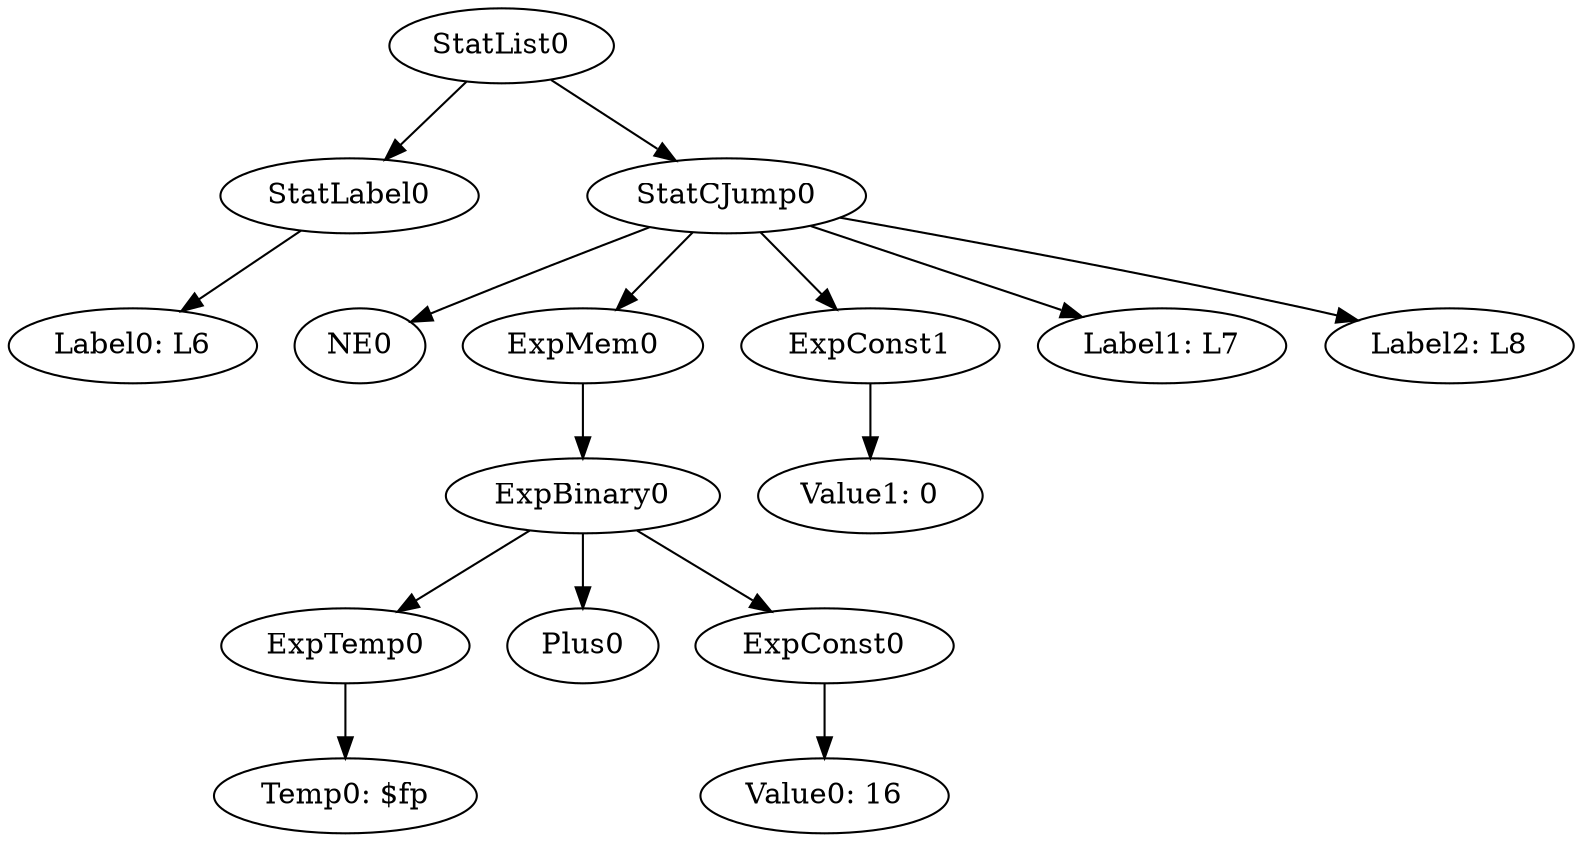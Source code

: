 digraph {
	ordering = out;
	ExpConst1 -> "Value1: 0";
	ExpMem0 -> ExpBinary0;
	ExpBinary0 -> ExpTemp0;
	ExpBinary0 -> Plus0;
	ExpBinary0 -> ExpConst0;
	ExpConst0 -> "Value0: 16";
	StatLabel0 -> "Label0: L6";
	StatList0 -> StatLabel0;
	StatList0 -> StatCJump0;
	StatCJump0 -> NE0;
	StatCJump0 -> ExpMem0;
	StatCJump0 -> ExpConst1;
	StatCJump0 -> "Label1: L7";
	StatCJump0 -> "Label2: L8";
	ExpTemp0 -> "Temp0: $fp";
}

